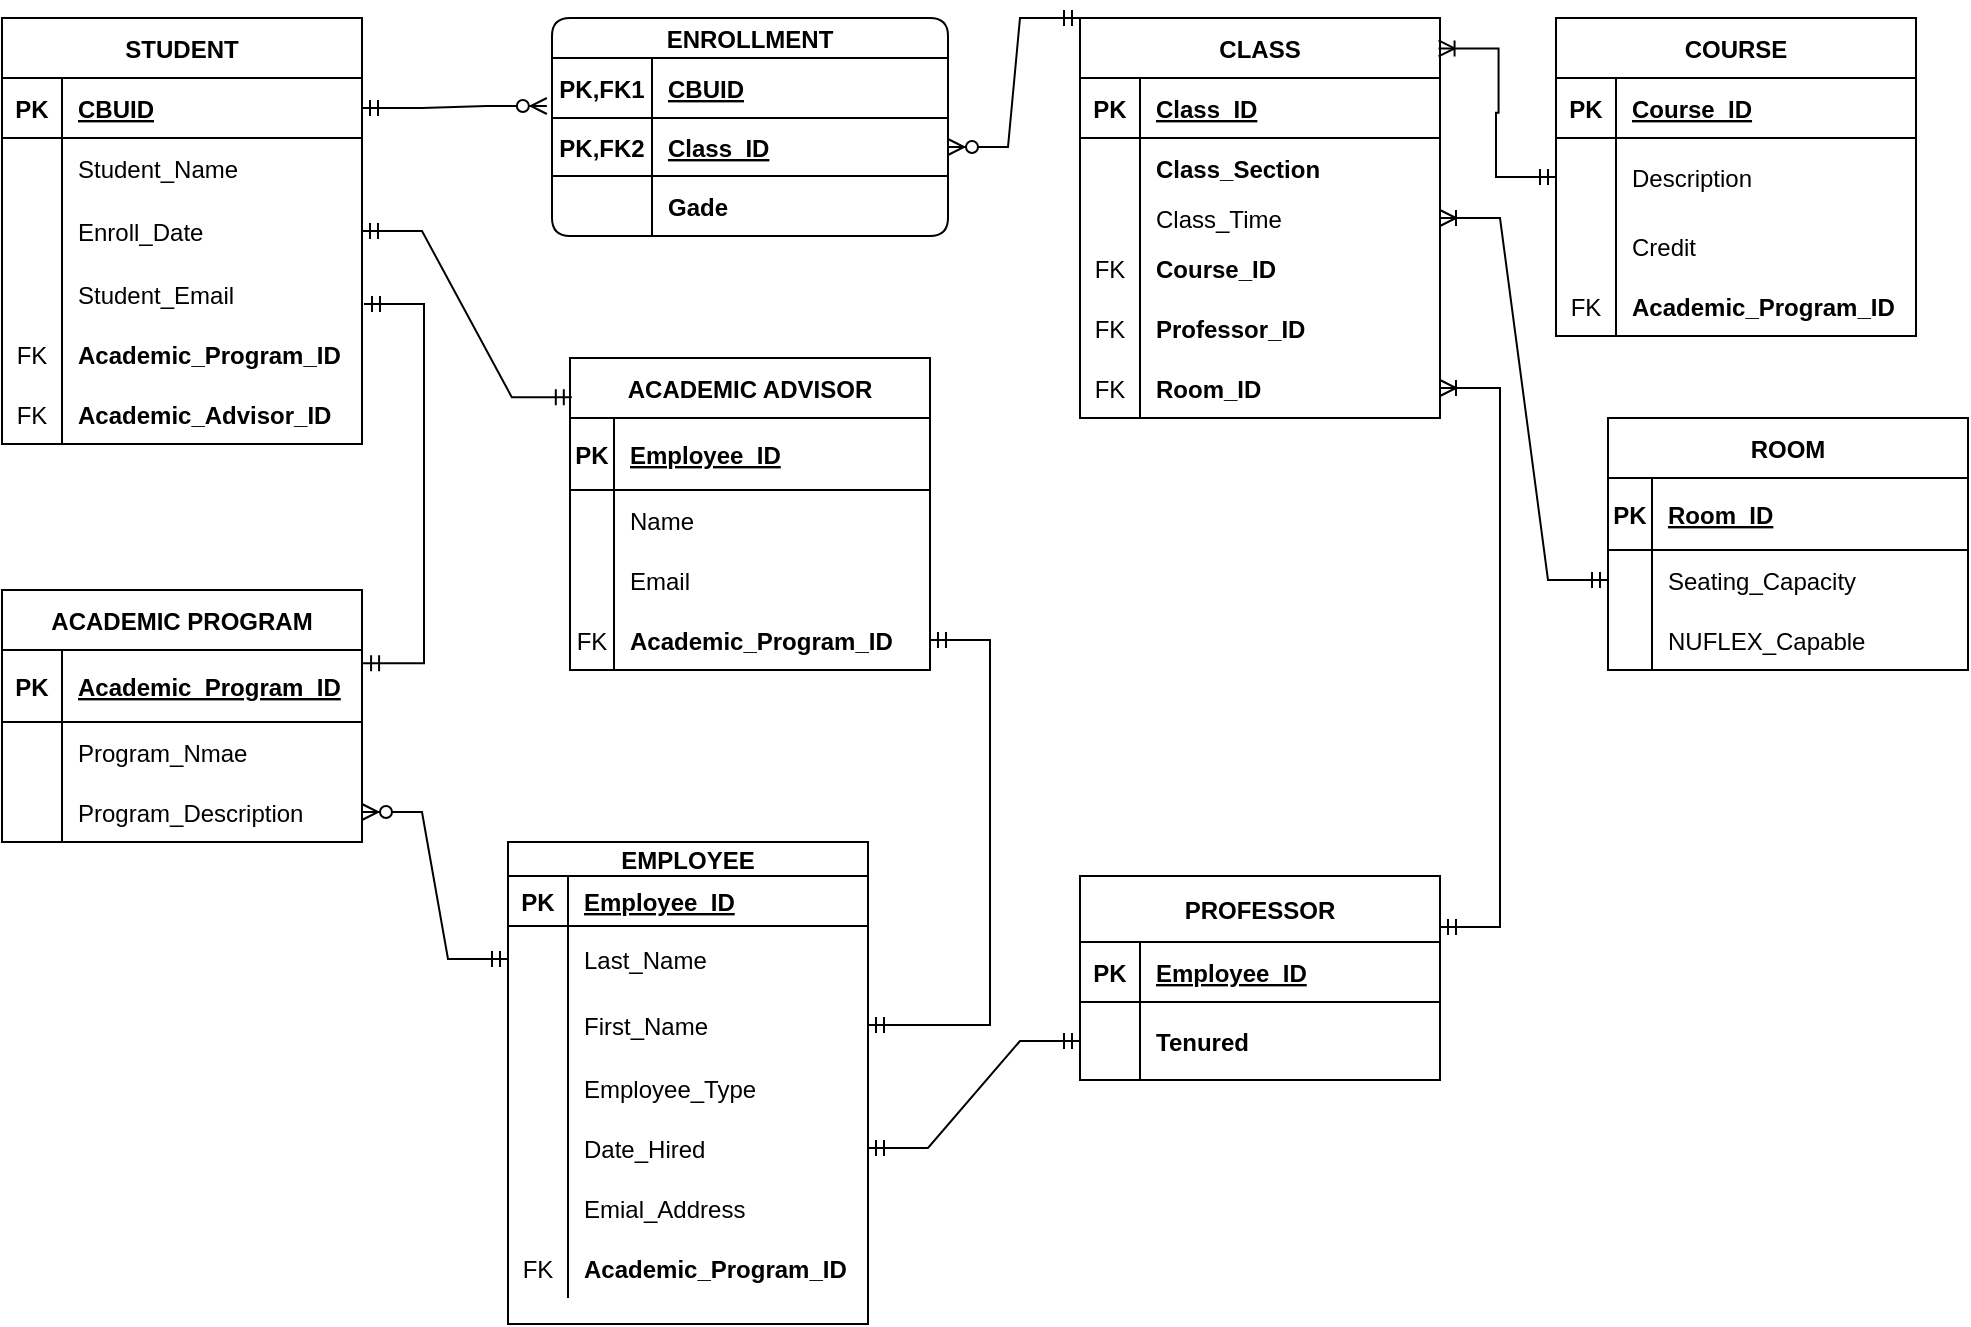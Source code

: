 <mxfile version="20.8.4" type="device"><diagram id="R2lEEEUBdFMjLlhIrx00" name="Page-1"><mxGraphModel dx="948" dy="1126" grid="1" gridSize="11" guides="1" tooltips="1" connect="1" arrows="1" fold="1" page="1" pageScale="1" pageWidth="850" pageHeight="1100" math="0" shadow="0" extFonts="Permanent Marker^https://fonts.googleapis.com/css?family=Permanent+Marker"><root><mxCell id="0"/><mxCell id="1" parent="0"/><mxCell id="m12Zx4mQv6OsLr0x0BCc-1" value="STUDENT" style="shape=table;startSize=30;container=1;collapsible=1;childLayout=tableLayout;fixedRows=1;rowLines=0;fontStyle=1;align=center;resizeLast=1;" parent="1" vertex="1"><mxGeometry x="11" y="44" width="180" height="213.0" as="geometry"/></mxCell><mxCell id="m12Zx4mQv6OsLr0x0BCc-2" value="" style="shape=tableRow;horizontal=0;startSize=0;swimlaneHead=0;swimlaneBody=0;fillColor=none;collapsible=0;dropTarget=0;points=[[0,0.5],[1,0.5]];portConstraint=eastwest;top=0;left=0;right=0;bottom=1;" parent="m12Zx4mQv6OsLr0x0BCc-1" vertex="1"><mxGeometry y="30" width="180" height="30" as="geometry"/></mxCell><mxCell id="m12Zx4mQv6OsLr0x0BCc-3" value="PK" style="shape=partialRectangle;connectable=0;fillColor=none;top=0;left=0;bottom=0;right=0;fontStyle=1;overflow=hidden;" parent="m12Zx4mQv6OsLr0x0BCc-2" vertex="1"><mxGeometry width="30" height="30" as="geometry"><mxRectangle width="30" height="30" as="alternateBounds"/></mxGeometry></mxCell><mxCell id="m12Zx4mQv6OsLr0x0BCc-4" value="CBUID" style="shape=partialRectangle;connectable=0;fillColor=none;top=0;left=0;bottom=0;right=0;align=left;spacingLeft=6;fontStyle=5;overflow=hidden;" parent="m12Zx4mQv6OsLr0x0BCc-2" vertex="1"><mxGeometry x="30" width="150" height="30" as="geometry"><mxRectangle width="150" height="30" as="alternateBounds"/></mxGeometry></mxCell><mxCell id="m12Zx4mQv6OsLr0x0BCc-5" value="" style="shape=tableRow;horizontal=0;startSize=0;swimlaneHead=0;swimlaneBody=0;fillColor=none;collapsible=0;dropTarget=0;points=[[0,0.5],[1,0.5]];portConstraint=eastwest;top=0;left=0;right=0;bottom=0;" parent="m12Zx4mQv6OsLr0x0BCc-1" vertex="1"><mxGeometry y="60" width="180" height="30" as="geometry"/></mxCell><mxCell id="m12Zx4mQv6OsLr0x0BCc-6" value="" style="shape=partialRectangle;connectable=0;fillColor=none;top=0;left=0;bottom=0;right=0;editable=1;overflow=hidden;" parent="m12Zx4mQv6OsLr0x0BCc-5" vertex="1"><mxGeometry width="30" height="30" as="geometry"><mxRectangle width="30" height="30" as="alternateBounds"/></mxGeometry></mxCell><mxCell id="m12Zx4mQv6OsLr0x0BCc-7" value="Student_Name" style="shape=partialRectangle;connectable=0;fillColor=none;top=0;left=0;bottom=0;right=0;align=left;spacingLeft=6;overflow=hidden;fontStyle=0" parent="m12Zx4mQv6OsLr0x0BCc-5" vertex="1"><mxGeometry x="30" width="150" height="30" as="geometry"><mxRectangle width="150" height="30" as="alternateBounds"/></mxGeometry></mxCell><mxCell id="m12Zx4mQv6OsLr0x0BCc-8" value="" style="shape=tableRow;horizontal=0;startSize=0;swimlaneHead=0;swimlaneBody=0;fillColor=none;collapsible=0;dropTarget=0;points=[[0,0.5],[1,0.5]];portConstraint=eastwest;top=0;left=0;right=0;bottom=0;" parent="m12Zx4mQv6OsLr0x0BCc-1" vertex="1"><mxGeometry y="90" width="180" height="33" as="geometry"/></mxCell><mxCell id="m12Zx4mQv6OsLr0x0BCc-9" value="" style="shape=partialRectangle;connectable=0;fillColor=none;top=0;left=0;bottom=0;right=0;editable=1;overflow=hidden;" parent="m12Zx4mQv6OsLr0x0BCc-8" vertex="1"><mxGeometry width="30" height="33" as="geometry"><mxRectangle width="30" height="33" as="alternateBounds"/></mxGeometry></mxCell><mxCell id="m12Zx4mQv6OsLr0x0BCc-10" value="Enroll_Date" style="shape=partialRectangle;connectable=0;fillColor=none;top=0;left=0;bottom=0;right=0;align=left;spacingLeft=6;overflow=hidden;fontStyle=0" parent="m12Zx4mQv6OsLr0x0BCc-8" vertex="1"><mxGeometry x="30" width="150" height="33" as="geometry"><mxRectangle width="150" height="33" as="alternateBounds"/></mxGeometry></mxCell><mxCell id="m12Zx4mQv6OsLr0x0BCc-11" value="" style="shape=tableRow;horizontal=0;startSize=0;swimlaneHead=0;swimlaneBody=0;fillColor=none;collapsible=0;dropTarget=0;points=[[0,0.5],[1,0.5]];portConstraint=eastwest;top=0;left=0;right=0;bottom=0;" parent="m12Zx4mQv6OsLr0x0BCc-1" vertex="1"><mxGeometry y="123" width="180" height="30" as="geometry"/></mxCell><mxCell id="m12Zx4mQv6OsLr0x0BCc-12" value="" style="shape=partialRectangle;connectable=0;fillColor=none;top=0;left=0;bottom=0;right=0;editable=1;overflow=hidden;" parent="m12Zx4mQv6OsLr0x0BCc-11" vertex="1"><mxGeometry width="30" height="30" as="geometry"><mxRectangle width="30" height="30" as="alternateBounds"/></mxGeometry></mxCell><mxCell id="m12Zx4mQv6OsLr0x0BCc-13" value="Student_Email" style="shape=partialRectangle;connectable=0;fillColor=none;top=0;left=0;bottom=0;right=0;align=left;spacingLeft=6;overflow=hidden;fontStyle=0" parent="m12Zx4mQv6OsLr0x0BCc-11" vertex="1"><mxGeometry x="30" width="150" height="30" as="geometry"><mxRectangle width="150" height="30" as="alternateBounds"/></mxGeometry></mxCell><mxCell id="m12Zx4mQv6OsLr0x0BCc-31" style="shape=tableRow;horizontal=0;startSize=0;swimlaneHead=0;swimlaneBody=0;fillColor=none;collapsible=0;dropTarget=0;points=[[0,0.5],[1,0.5]];portConstraint=eastwest;top=0;left=0;right=0;bottom=0;" parent="m12Zx4mQv6OsLr0x0BCc-1" vertex="1"><mxGeometry y="153" width="180" height="30" as="geometry"/></mxCell><mxCell id="m12Zx4mQv6OsLr0x0BCc-32" value="FK" style="shape=partialRectangle;connectable=0;fillColor=none;top=0;left=0;bottom=0;right=0;editable=1;overflow=hidden;" parent="m12Zx4mQv6OsLr0x0BCc-31" vertex="1"><mxGeometry width="30" height="30" as="geometry"><mxRectangle width="30" height="30" as="alternateBounds"/></mxGeometry></mxCell><mxCell id="m12Zx4mQv6OsLr0x0BCc-33" value="Academic_Program_ID" style="shape=partialRectangle;connectable=0;fillColor=none;top=0;left=0;bottom=0;right=0;align=left;spacingLeft=6;overflow=hidden;fontStyle=1" parent="m12Zx4mQv6OsLr0x0BCc-31" vertex="1"><mxGeometry x="30" width="150" height="30" as="geometry"><mxRectangle width="150" height="30" as="alternateBounds"/></mxGeometry></mxCell><mxCell id="m12Zx4mQv6OsLr0x0BCc-34" style="shape=tableRow;horizontal=0;startSize=0;swimlaneHead=0;swimlaneBody=0;fillColor=none;collapsible=0;dropTarget=0;points=[[0,0.5],[1,0.5]];portConstraint=eastwest;top=0;left=0;right=0;bottom=0;" parent="m12Zx4mQv6OsLr0x0BCc-1" vertex="1"><mxGeometry y="183" width="180" height="30" as="geometry"/></mxCell><mxCell id="m12Zx4mQv6OsLr0x0BCc-35" value="FK" style="shape=partialRectangle;connectable=0;fillColor=none;top=0;left=0;bottom=0;right=0;editable=1;overflow=hidden;" parent="m12Zx4mQv6OsLr0x0BCc-34" vertex="1"><mxGeometry width="30" height="30" as="geometry"><mxRectangle width="30" height="30" as="alternateBounds"/></mxGeometry></mxCell><mxCell id="m12Zx4mQv6OsLr0x0BCc-36" value="Academic_Advisor_ID" style="shape=partialRectangle;connectable=0;fillColor=none;top=0;left=0;bottom=0;right=0;align=left;spacingLeft=6;overflow=hidden;fontStyle=1" parent="m12Zx4mQv6OsLr0x0BCc-34" vertex="1"><mxGeometry x="30" width="150" height="30" as="geometry"><mxRectangle width="150" height="30" as="alternateBounds"/></mxGeometry></mxCell><mxCell id="m12Zx4mQv6OsLr0x0BCc-14" value="ENROLLMENT" style="shape=table;startSize=20;container=1;collapsible=1;childLayout=tableLayout;fixedRows=1;rowLines=0;fontStyle=1;align=center;resizeLast=1;shadow=0;rounded=1;" parent="1" vertex="1"><mxGeometry x="286" y="44" width="198" height="109" as="geometry"/></mxCell><mxCell id="m12Zx4mQv6OsLr0x0BCc-15" value="" style="shape=tableRow;horizontal=0;startSize=0;swimlaneHead=0;swimlaneBody=0;fillColor=none;collapsible=0;dropTarget=0;points=[[0,0.5],[1,0.5]];portConstraint=eastwest;top=0;left=0;right=0;bottom=1;" parent="m12Zx4mQv6OsLr0x0BCc-14" vertex="1"><mxGeometry y="20" width="198" height="30" as="geometry"/></mxCell><mxCell id="m12Zx4mQv6OsLr0x0BCc-16" value="PK,FK1" style="shape=partialRectangle;connectable=0;fillColor=none;top=0;left=0;bottom=0;right=0;fontStyle=1;overflow=hidden;" parent="m12Zx4mQv6OsLr0x0BCc-15" vertex="1"><mxGeometry width="50" height="30" as="geometry"><mxRectangle width="50" height="30" as="alternateBounds"/></mxGeometry></mxCell><mxCell id="m12Zx4mQv6OsLr0x0BCc-17" value="CBUID" style="shape=partialRectangle;connectable=0;fillColor=none;top=0;left=0;bottom=0;right=0;align=left;spacingLeft=6;fontStyle=5;overflow=hidden;" parent="m12Zx4mQv6OsLr0x0BCc-15" vertex="1"><mxGeometry x="50" width="148" height="30" as="geometry"><mxRectangle width="148" height="30" as="alternateBounds"/></mxGeometry></mxCell><mxCell id="m12Zx4mQv6OsLr0x0BCc-44" style="shape=tableRow;horizontal=0;startSize=0;swimlaneHead=0;swimlaneBody=0;fillColor=none;collapsible=0;dropTarget=0;points=[[0,0.5],[1,0.5]];portConstraint=eastwest;top=0;left=0;right=0;bottom=1;rounded=0;" parent="m12Zx4mQv6OsLr0x0BCc-14" vertex="1"><mxGeometry y="50" width="198" height="29" as="geometry"/></mxCell><mxCell id="m12Zx4mQv6OsLr0x0BCc-45" value="PK,FK2" style="shape=partialRectangle;connectable=0;fillColor=none;top=0;left=0;bottom=0;right=0;fontStyle=1;overflow=hidden;" parent="m12Zx4mQv6OsLr0x0BCc-44" vertex="1"><mxGeometry width="50" height="29" as="geometry"><mxRectangle width="50" height="29" as="alternateBounds"/></mxGeometry></mxCell><mxCell id="m12Zx4mQv6OsLr0x0BCc-46" value="Class_ID" style="shape=partialRectangle;connectable=0;fillColor=none;top=0;left=0;bottom=0;right=0;align=left;spacingLeft=6;fontStyle=5;overflow=hidden;" parent="m12Zx4mQv6OsLr0x0BCc-44" vertex="1"><mxGeometry x="50" width="148" height="29" as="geometry"><mxRectangle width="148" height="29" as="alternateBounds"/></mxGeometry></mxCell><mxCell id="m12Zx4mQv6OsLr0x0BCc-18" value="" style="shape=tableRow;horizontal=0;startSize=0;swimlaneHead=0;swimlaneBody=0;fillColor=none;collapsible=0;dropTarget=0;points=[[0,0.5],[1,0.5]];portConstraint=eastwest;top=0;left=0;right=0;bottom=0;" parent="m12Zx4mQv6OsLr0x0BCc-14" vertex="1"><mxGeometry y="79" width="198" height="30" as="geometry"/></mxCell><mxCell id="m12Zx4mQv6OsLr0x0BCc-19" value="" style="shape=partialRectangle;connectable=0;fillColor=none;top=0;left=0;bottom=0;right=0;editable=1;overflow=hidden;" parent="m12Zx4mQv6OsLr0x0BCc-18" vertex="1"><mxGeometry width="50" height="30" as="geometry"><mxRectangle width="50" height="30" as="alternateBounds"/></mxGeometry></mxCell><mxCell id="m12Zx4mQv6OsLr0x0BCc-20" value="Gade" style="shape=partialRectangle;connectable=0;fillColor=none;top=0;left=0;bottom=0;right=0;align=left;spacingLeft=6;overflow=hidden;fontStyle=1" parent="m12Zx4mQv6OsLr0x0BCc-18" vertex="1"><mxGeometry x="50" width="148" height="30" as="geometry"><mxRectangle width="148" height="30" as="alternateBounds"/></mxGeometry></mxCell><mxCell id="m12Zx4mQv6OsLr0x0BCc-61" value="CLASS" style="shape=table;startSize=30;container=1;collapsible=1;childLayout=tableLayout;fixedRows=1;rowLines=0;fontStyle=1;align=center;resizeLast=1;" parent="1" vertex="1"><mxGeometry x="550" y="44" width="180" height="200" as="geometry"/></mxCell><mxCell id="m12Zx4mQv6OsLr0x0BCc-62" value="" style="shape=tableRow;horizontal=0;startSize=0;swimlaneHead=0;swimlaneBody=0;fillColor=none;collapsible=0;dropTarget=0;points=[[0,0.5],[1,0.5]];portConstraint=eastwest;top=0;left=0;right=0;bottom=1;" parent="m12Zx4mQv6OsLr0x0BCc-61" vertex="1"><mxGeometry y="30" width="180" height="30" as="geometry"/></mxCell><mxCell id="m12Zx4mQv6OsLr0x0BCc-63" value="PK" style="shape=partialRectangle;connectable=0;fillColor=none;top=0;left=0;bottom=0;right=0;fontStyle=1;overflow=hidden;" parent="m12Zx4mQv6OsLr0x0BCc-62" vertex="1"><mxGeometry width="30" height="30" as="geometry"><mxRectangle width="30" height="30" as="alternateBounds"/></mxGeometry></mxCell><mxCell id="m12Zx4mQv6OsLr0x0BCc-64" value="Class_ID" style="shape=partialRectangle;connectable=0;fillColor=none;top=0;left=0;bottom=0;right=0;align=left;spacingLeft=6;fontStyle=5;overflow=hidden;" parent="m12Zx4mQv6OsLr0x0BCc-62" vertex="1"><mxGeometry x="30" width="150" height="30" as="geometry"><mxRectangle width="150" height="30" as="alternateBounds"/></mxGeometry></mxCell><mxCell id="m12Zx4mQv6OsLr0x0BCc-68" value="" style="shape=tableRow;horizontal=0;startSize=0;swimlaneHead=0;swimlaneBody=0;fillColor=none;collapsible=0;dropTarget=0;points=[[0,0.5],[1,0.5]];portConstraint=eastwest;top=0;left=0;right=0;bottom=0;" parent="m12Zx4mQv6OsLr0x0BCc-61" vertex="1"><mxGeometry y="60" width="180" height="30" as="geometry"/></mxCell><mxCell id="m12Zx4mQv6OsLr0x0BCc-69" value="" style="shape=partialRectangle;connectable=0;fillColor=none;top=0;left=0;bottom=0;right=0;editable=1;overflow=hidden;" parent="m12Zx4mQv6OsLr0x0BCc-68" vertex="1"><mxGeometry width="30" height="30" as="geometry"><mxRectangle width="30" height="30" as="alternateBounds"/></mxGeometry></mxCell><mxCell id="m12Zx4mQv6OsLr0x0BCc-70" value="Class_Section" style="shape=partialRectangle;connectable=0;fillColor=none;top=0;left=0;bottom=0;right=0;align=left;spacingLeft=6;overflow=hidden;fontStyle=1" parent="m12Zx4mQv6OsLr0x0BCc-68" vertex="1"><mxGeometry x="30" width="150" height="30" as="geometry"><mxRectangle width="150" height="30" as="alternateBounds"/></mxGeometry></mxCell><mxCell id="m12Zx4mQv6OsLr0x0BCc-71" value="" style="shape=tableRow;horizontal=0;startSize=0;swimlaneHead=0;swimlaneBody=0;fillColor=none;collapsible=0;dropTarget=0;points=[[0,0.5],[1,0.5]];portConstraint=eastwest;top=0;left=0;right=0;bottom=0;" parent="m12Zx4mQv6OsLr0x0BCc-61" vertex="1"><mxGeometry y="90" width="180" height="20" as="geometry"/></mxCell><mxCell id="m12Zx4mQv6OsLr0x0BCc-72" value="" style="shape=partialRectangle;connectable=0;fillColor=none;top=0;left=0;bottom=0;right=0;editable=1;overflow=hidden;" parent="m12Zx4mQv6OsLr0x0BCc-71" vertex="1"><mxGeometry width="30" height="20" as="geometry"><mxRectangle width="30" height="20" as="alternateBounds"/></mxGeometry></mxCell><mxCell id="m12Zx4mQv6OsLr0x0BCc-73" value="Class_Time" style="shape=partialRectangle;connectable=0;fillColor=none;top=0;left=0;bottom=0;right=0;align=left;spacingLeft=6;overflow=hidden;" parent="m12Zx4mQv6OsLr0x0BCc-71" vertex="1"><mxGeometry x="30" width="150" height="20" as="geometry"><mxRectangle width="150" height="20" as="alternateBounds"/></mxGeometry></mxCell><mxCell id="m12Zx4mQv6OsLr0x0BCc-65" value="" style="shape=tableRow;horizontal=0;startSize=0;swimlaneHead=0;swimlaneBody=0;fillColor=none;collapsible=0;dropTarget=0;points=[[0,0.5],[1,0.5]];portConstraint=eastwest;top=0;left=0;right=0;bottom=0;" parent="m12Zx4mQv6OsLr0x0BCc-61" vertex="1"><mxGeometry y="110" width="180" height="30" as="geometry"/></mxCell><mxCell id="m12Zx4mQv6OsLr0x0BCc-66" value="FK" style="shape=partialRectangle;connectable=0;fillColor=none;top=0;left=0;bottom=0;right=0;editable=1;overflow=hidden;" parent="m12Zx4mQv6OsLr0x0BCc-65" vertex="1"><mxGeometry width="30" height="30" as="geometry"><mxRectangle width="30" height="30" as="alternateBounds"/></mxGeometry></mxCell><mxCell id="m12Zx4mQv6OsLr0x0BCc-67" value="Course_ID" style="shape=partialRectangle;connectable=0;fillColor=none;top=0;left=0;bottom=0;right=0;align=left;spacingLeft=6;overflow=hidden;fontStyle=1" parent="m12Zx4mQv6OsLr0x0BCc-65" vertex="1"><mxGeometry x="30" width="150" height="30" as="geometry"><mxRectangle width="150" height="30" as="alternateBounds"/></mxGeometry></mxCell><mxCell id="m12Zx4mQv6OsLr0x0BCc-74" style="shape=tableRow;horizontal=0;startSize=0;swimlaneHead=0;swimlaneBody=0;fillColor=none;collapsible=0;dropTarget=0;points=[[0,0.5],[1,0.5]];portConstraint=eastwest;top=0;left=0;right=0;bottom=0;" parent="m12Zx4mQv6OsLr0x0BCc-61" vertex="1"><mxGeometry y="140" width="180" height="30" as="geometry"/></mxCell><mxCell id="m12Zx4mQv6OsLr0x0BCc-75" value="FK" style="shape=partialRectangle;connectable=0;fillColor=none;top=0;left=0;bottom=0;right=0;editable=1;overflow=hidden;" parent="m12Zx4mQv6OsLr0x0BCc-74" vertex="1"><mxGeometry width="30" height="30" as="geometry"><mxRectangle width="30" height="30" as="alternateBounds"/></mxGeometry></mxCell><mxCell id="m12Zx4mQv6OsLr0x0BCc-76" value="Professor_ID" style="shape=partialRectangle;connectable=0;fillColor=none;top=0;left=0;bottom=0;right=0;align=left;spacingLeft=6;overflow=hidden;fontStyle=1" parent="m12Zx4mQv6OsLr0x0BCc-74" vertex="1"><mxGeometry x="30" width="150" height="30" as="geometry"><mxRectangle width="150" height="30" as="alternateBounds"/></mxGeometry></mxCell><mxCell id="m12Zx4mQv6OsLr0x0BCc-77" style="shape=tableRow;horizontal=0;startSize=0;swimlaneHead=0;swimlaneBody=0;fillColor=none;collapsible=0;dropTarget=0;points=[[0,0.5],[1,0.5]];portConstraint=eastwest;top=0;left=0;right=0;bottom=0;" parent="m12Zx4mQv6OsLr0x0BCc-61" vertex="1"><mxGeometry y="170" width="180" height="30" as="geometry"/></mxCell><mxCell id="m12Zx4mQv6OsLr0x0BCc-78" value="FK" style="shape=partialRectangle;connectable=0;fillColor=none;top=0;left=0;bottom=0;right=0;editable=1;overflow=hidden;" parent="m12Zx4mQv6OsLr0x0BCc-77" vertex="1"><mxGeometry width="30" height="30" as="geometry"><mxRectangle width="30" height="30" as="alternateBounds"/></mxGeometry></mxCell><mxCell id="m12Zx4mQv6OsLr0x0BCc-79" value="Room_ID" style="shape=partialRectangle;connectable=0;fillColor=none;top=0;left=0;bottom=0;right=0;align=left;spacingLeft=6;overflow=hidden;fontStyle=1" parent="m12Zx4mQv6OsLr0x0BCc-77" vertex="1"><mxGeometry x="30" width="150" height="30" as="geometry"><mxRectangle width="150" height="30" as="alternateBounds"/></mxGeometry></mxCell><mxCell id="m12Zx4mQv6OsLr0x0BCc-97" value="ACADEMIC PROGRAM" style="shape=table;startSize=30;container=1;collapsible=1;childLayout=tableLayout;fixedRows=1;rowLines=0;fontStyle=1;align=center;resizeLast=1;shadow=0;strokeColor=default;fontFamily=Helvetica;fontSize=12;fontColor=default;fillColor=default;" parent="1" vertex="1"><mxGeometry x="11" y="330" width="180" height="126" as="geometry"/></mxCell><mxCell id="m12Zx4mQv6OsLr0x0BCc-98" value="" style="shape=tableRow;horizontal=0;startSize=0;swimlaneHead=0;swimlaneBody=0;fillColor=none;collapsible=0;dropTarget=0;points=[[0,0.5],[1,0.5]];portConstraint=eastwest;top=0;left=0;right=0;bottom=1;shadow=0;strokeColor=default;fontFamily=Helvetica;fontSize=12;fontColor=default;" parent="m12Zx4mQv6OsLr0x0BCc-97" vertex="1"><mxGeometry y="30" width="180" height="36" as="geometry"/></mxCell><mxCell id="m12Zx4mQv6OsLr0x0BCc-99" value="PK" style="shape=partialRectangle;connectable=0;fillColor=none;top=0;left=0;bottom=0;right=0;fontStyle=1;overflow=hidden;shadow=0;strokeColor=default;fontFamily=Helvetica;fontSize=12;fontColor=default;startSize=20;" parent="m12Zx4mQv6OsLr0x0BCc-98" vertex="1"><mxGeometry width="30" height="36" as="geometry"><mxRectangle width="30" height="36" as="alternateBounds"/></mxGeometry></mxCell><mxCell id="m12Zx4mQv6OsLr0x0BCc-100" value="Academic_Program_ID" style="shape=partialRectangle;connectable=0;fillColor=none;top=0;left=0;bottom=0;right=0;align=left;spacingLeft=6;fontStyle=5;overflow=hidden;shadow=0;strokeColor=default;fontFamily=Helvetica;fontSize=12;fontColor=default;startSize=20;" parent="m12Zx4mQv6OsLr0x0BCc-98" vertex="1"><mxGeometry x="30" width="150" height="36" as="geometry"><mxRectangle width="150" height="36" as="alternateBounds"/></mxGeometry></mxCell><mxCell id="m12Zx4mQv6OsLr0x0BCc-101" value="" style="shape=tableRow;horizontal=0;startSize=0;swimlaneHead=0;swimlaneBody=0;fillColor=none;collapsible=0;dropTarget=0;points=[[0,0.5],[1,0.5]];portConstraint=eastwest;top=0;left=0;right=0;bottom=0;shadow=0;strokeColor=default;fontFamily=Helvetica;fontSize=12;fontColor=default;" parent="m12Zx4mQv6OsLr0x0BCc-97" vertex="1"><mxGeometry y="66" width="180" height="30" as="geometry"/></mxCell><mxCell id="m12Zx4mQv6OsLr0x0BCc-102" value="" style="shape=partialRectangle;connectable=0;fillColor=none;top=0;left=0;bottom=0;right=0;editable=1;overflow=hidden;shadow=0;strokeColor=default;fontFamily=Helvetica;fontSize=12;fontColor=default;startSize=20;" parent="m12Zx4mQv6OsLr0x0BCc-101" vertex="1"><mxGeometry width="30" height="30" as="geometry"><mxRectangle width="30" height="30" as="alternateBounds"/></mxGeometry></mxCell><mxCell id="m12Zx4mQv6OsLr0x0BCc-103" value="Program_Nmae" style="shape=partialRectangle;connectable=0;fillColor=none;top=0;left=0;bottom=0;right=0;align=left;spacingLeft=6;overflow=hidden;shadow=0;strokeColor=default;fontFamily=Helvetica;fontSize=12;fontColor=default;startSize=20;" parent="m12Zx4mQv6OsLr0x0BCc-101" vertex="1"><mxGeometry x="30" width="150" height="30" as="geometry"><mxRectangle width="150" height="30" as="alternateBounds"/></mxGeometry></mxCell><mxCell id="m12Zx4mQv6OsLr0x0BCc-104" value="" style="shape=tableRow;horizontal=0;startSize=0;swimlaneHead=0;swimlaneBody=0;fillColor=none;collapsible=0;dropTarget=0;points=[[0,0.5],[1,0.5]];portConstraint=eastwest;top=0;left=0;right=0;bottom=0;shadow=0;strokeColor=default;fontFamily=Helvetica;fontSize=12;fontColor=default;" parent="m12Zx4mQv6OsLr0x0BCc-97" vertex="1"><mxGeometry y="96" width="180" height="30" as="geometry"/></mxCell><mxCell id="m12Zx4mQv6OsLr0x0BCc-105" value="" style="shape=partialRectangle;connectable=0;fillColor=none;top=0;left=0;bottom=0;right=0;editable=1;overflow=hidden;shadow=0;strokeColor=default;fontFamily=Helvetica;fontSize=12;fontColor=default;startSize=20;" parent="m12Zx4mQv6OsLr0x0BCc-104" vertex="1"><mxGeometry width="30" height="30" as="geometry"><mxRectangle width="30" height="30" as="alternateBounds"/></mxGeometry></mxCell><mxCell id="m12Zx4mQv6OsLr0x0BCc-106" value="Program_Description" style="shape=partialRectangle;connectable=0;fillColor=none;top=0;left=0;bottom=0;right=0;align=left;spacingLeft=6;overflow=hidden;shadow=0;strokeColor=default;fontFamily=Helvetica;fontSize=12;fontColor=default;startSize=20;" parent="m12Zx4mQv6OsLr0x0BCc-104" vertex="1"><mxGeometry x="30" width="150" height="30" as="geometry"><mxRectangle width="150" height="30" as="alternateBounds"/></mxGeometry></mxCell><mxCell id="MDOu-JGJw-YXMck8jgNc-1" value="ROOM" style="shape=table;startSize=30;container=1;collapsible=1;childLayout=tableLayout;fixedRows=1;rowLines=0;fontStyle=1;align=center;resizeLast=1;shadow=0;strokeColor=default;fontFamily=Helvetica;fontSize=12;fontColor=default;fillColor=default;" vertex="1" parent="1"><mxGeometry x="814" y="244" width="180" height="126" as="geometry"/></mxCell><mxCell id="MDOu-JGJw-YXMck8jgNc-2" value="" style="shape=tableRow;horizontal=0;startSize=0;swimlaneHead=0;swimlaneBody=0;fillColor=none;collapsible=0;dropTarget=0;points=[[0,0.5],[1,0.5]];portConstraint=eastwest;top=0;left=0;right=0;bottom=1;shadow=0;strokeColor=default;fontFamily=Helvetica;fontSize=12;fontColor=default;" vertex="1" parent="MDOu-JGJw-YXMck8jgNc-1"><mxGeometry y="30" width="180" height="36" as="geometry"/></mxCell><mxCell id="MDOu-JGJw-YXMck8jgNc-3" value="PK" style="shape=partialRectangle;connectable=0;fillColor=none;top=0;left=0;bottom=0;right=0;fontStyle=1;overflow=hidden;shadow=0;strokeColor=default;fontFamily=Helvetica;fontSize=12;fontColor=default;startSize=20;" vertex="1" parent="MDOu-JGJw-YXMck8jgNc-2"><mxGeometry width="22" height="36" as="geometry"><mxRectangle width="22" height="36" as="alternateBounds"/></mxGeometry></mxCell><mxCell id="MDOu-JGJw-YXMck8jgNc-4" value="Room_ID" style="shape=partialRectangle;connectable=0;fillColor=none;top=0;left=0;bottom=0;right=0;align=left;spacingLeft=6;fontStyle=5;overflow=hidden;shadow=0;strokeColor=default;fontFamily=Helvetica;fontSize=12;fontColor=default;startSize=20;" vertex="1" parent="MDOu-JGJw-YXMck8jgNc-2"><mxGeometry x="22" width="158" height="36" as="geometry"><mxRectangle width="158" height="36" as="alternateBounds"/></mxGeometry></mxCell><mxCell id="MDOu-JGJw-YXMck8jgNc-5" value="" style="shape=tableRow;horizontal=0;startSize=0;swimlaneHead=0;swimlaneBody=0;fillColor=none;collapsible=0;dropTarget=0;points=[[0,0.5],[1,0.5]];portConstraint=eastwest;top=0;left=0;right=0;bottom=0;shadow=0;strokeColor=default;fontFamily=Helvetica;fontSize=12;fontColor=default;" vertex="1" parent="MDOu-JGJw-YXMck8jgNc-1"><mxGeometry y="66" width="180" height="30" as="geometry"/></mxCell><mxCell id="MDOu-JGJw-YXMck8jgNc-6" value="" style="shape=partialRectangle;connectable=0;fillColor=none;top=0;left=0;bottom=0;right=0;editable=1;overflow=hidden;shadow=0;strokeColor=default;fontFamily=Helvetica;fontSize=12;fontColor=default;startSize=20;" vertex="1" parent="MDOu-JGJw-YXMck8jgNc-5"><mxGeometry width="22" height="30" as="geometry"><mxRectangle width="22" height="30" as="alternateBounds"/></mxGeometry></mxCell><mxCell id="MDOu-JGJw-YXMck8jgNc-7" value="Seating_Capacity" style="shape=partialRectangle;connectable=0;fillColor=none;top=0;left=0;bottom=0;right=0;align=left;spacingLeft=6;overflow=hidden;shadow=0;strokeColor=default;fontFamily=Helvetica;fontSize=12;fontColor=default;startSize=20;" vertex="1" parent="MDOu-JGJw-YXMck8jgNc-5"><mxGeometry x="22" width="158" height="30" as="geometry"><mxRectangle width="158" height="30" as="alternateBounds"/></mxGeometry></mxCell><mxCell id="MDOu-JGJw-YXMck8jgNc-8" value="" style="shape=tableRow;horizontal=0;startSize=0;swimlaneHead=0;swimlaneBody=0;fillColor=none;collapsible=0;dropTarget=0;points=[[0,0.5],[1,0.5]];portConstraint=eastwest;top=0;left=0;right=0;bottom=0;shadow=0;strokeColor=default;fontFamily=Helvetica;fontSize=12;fontColor=default;" vertex="1" parent="MDOu-JGJw-YXMck8jgNc-1"><mxGeometry y="96" width="180" height="30" as="geometry"/></mxCell><mxCell id="MDOu-JGJw-YXMck8jgNc-9" value="" style="shape=partialRectangle;connectable=0;fillColor=none;top=0;left=0;bottom=0;right=0;editable=1;overflow=hidden;shadow=0;strokeColor=default;fontFamily=Helvetica;fontSize=12;fontColor=default;startSize=20;" vertex="1" parent="MDOu-JGJw-YXMck8jgNc-8"><mxGeometry width="22" height="30" as="geometry"><mxRectangle width="22" height="30" as="alternateBounds"/></mxGeometry></mxCell><mxCell id="MDOu-JGJw-YXMck8jgNc-10" value="NUFLEX_Capable" style="shape=partialRectangle;connectable=0;fillColor=none;top=0;left=0;bottom=0;right=0;align=left;spacingLeft=6;overflow=hidden;shadow=0;strokeColor=default;fontFamily=Helvetica;fontSize=12;fontColor=default;startSize=20;" vertex="1" parent="MDOu-JGJw-YXMck8jgNc-8"><mxGeometry x="22" width="158" height="30" as="geometry"><mxRectangle width="158" height="30" as="alternateBounds"/></mxGeometry></mxCell><mxCell id="MDOu-JGJw-YXMck8jgNc-14" value="ACADEMIC ADVISOR" style="shape=table;startSize=30;container=1;collapsible=1;childLayout=tableLayout;fixedRows=1;rowLines=0;fontStyle=1;align=center;resizeLast=1;shadow=0;strokeColor=default;fontFamily=Helvetica;fontSize=12;fontColor=default;fillColor=default;" vertex="1" parent="1"><mxGeometry x="295" y="214" width="180" height="156" as="geometry"/></mxCell><mxCell id="MDOu-JGJw-YXMck8jgNc-15" value="" style="shape=tableRow;horizontal=0;startSize=0;swimlaneHead=0;swimlaneBody=0;fillColor=none;collapsible=0;dropTarget=0;points=[[0,0.5],[1,0.5]];portConstraint=eastwest;top=0;left=0;right=0;bottom=1;shadow=0;strokeColor=default;fontFamily=Helvetica;fontSize=12;fontColor=default;" vertex="1" parent="MDOu-JGJw-YXMck8jgNc-14"><mxGeometry y="30" width="180" height="36" as="geometry"/></mxCell><mxCell id="MDOu-JGJw-YXMck8jgNc-16" value="PK" style="shape=partialRectangle;connectable=0;fillColor=none;top=0;left=0;bottom=0;right=0;fontStyle=1;overflow=hidden;shadow=0;strokeColor=default;fontFamily=Helvetica;fontSize=12;fontColor=default;startSize=20;" vertex="1" parent="MDOu-JGJw-YXMck8jgNc-15"><mxGeometry width="22" height="36" as="geometry"><mxRectangle width="22" height="36" as="alternateBounds"/></mxGeometry></mxCell><mxCell id="MDOu-JGJw-YXMck8jgNc-17" value="Employee_ID" style="shape=partialRectangle;connectable=0;fillColor=none;top=0;left=0;bottom=0;right=0;align=left;spacingLeft=6;fontStyle=5;overflow=hidden;shadow=0;strokeColor=default;fontFamily=Helvetica;fontSize=12;fontColor=default;startSize=20;" vertex="1" parent="MDOu-JGJw-YXMck8jgNc-15"><mxGeometry x="22" width="158" height="36" as="geometry"><mxRectangle width="158" height="36" as="alternateBounds"/></mxGeometry></mxCell><mxCell id="MDOu-JGJw-YXMck8jgNc-18" value="" style="shape=tableRow;horizontal=0;startSize=0;swimlaneHead=0;swimlaneBody=0;fillColor=none;collapsible=0;dropTarget=0;points=[[0,0.5],[1,0.5]];portConstraint=eastwest;top=0;left=0;right=0;bottom=0;shadow=0;strokeColor=default;fontFamily=Helvetica;fontSize=12;fontColor=default;" vertex="1" parent="MDOu-JGJw-YXMck8jgNc-14"><mxGeometry y="66" width="180" height="30" as="geometry"/></mxCell><mxCell id="MDOu-JGJw-YXMck8jgNc-19" value="" style="shape=partialRectangle;connectable=0;fillColor=none;top=0;left=0;bottom=0;right=0;editable=1;overflow=hidden;shadow=0;strokeColor=default;fontFamily=Helvetica;fontSize=12;fontColor=default;startSize=20;" vertex="1" parent="MDOu-JGJw-YXMck8jgNc-18"><mxGeometry width="22" height="30" as="geometry"><mxRectangle width="22" height="30" as="alternateBounds"/></mxGeometry></mxCell><mxCell id="MDOu-JGJw-YXMck8jgNc-20" value="Name" style="shape=partialRectangle;connectable=0;fillColor=none;top=0;left=0;bottom=0;right=0;align=left;spacingLeft=6;overflow=hidden;shadow=0;strokeColor=default;fontFamily=Helvetica;fontSize=12;fontColor=default;startSize=20;" vertex="1" parent="MDOu-JGJw-YXMck8jgNc-18"><mxGeometry x="22" width="158" height="30" as="geometry"><mxRectangle width="158" height="30" as="alternateBounds"/></mxGeometry></mxCell><mxCell id="MDOu-JGJw-YXMck8jgNc-21" value="" style="shape=tableRow;horizontal=0;startSize=0;swimlaneHead=0;swimlaneBody=0;fillColor=none;collapsible=0;dropTarget=0;points=[[0,0.5],[1,0.5]];portConstraint=eastwest;top=0;left=0;right=0;bottom=0;shadow=0;strokeColor=default;fontFamily=Helvetica;fontSize=12;fontColor=default;" vertex="1" parent="MDOu-JGJw-YXMck8jgNc-14"><mxGeometry y="96" width="180" height="30" as="geometry"/></mxCell><mxCell id="MDOu-JGJw-YXMck8jgNc-22" value="" style="shape=partialRectangle;connectable=0;fillColor=none;top=0;left=0;bottom=0;right=0;editable=1;overflow=hidden;shadow=0;strokeColor=default;fontFamily=Helvetica;fontSize=12;fontColor=default;startSize=20;" vertex="1" parent="MDOu-JGJw-YXMck8jgNc-21"><mxGeometry width="22" height="30" as="geometry"><mxRectangle width="22" height="30" as="alternateBounds"/></mxGeometry></mxCell><mxCell id="MDOu-JGJw-YXMck8jgNc-23" value="Email" style="shape=partialRectangle;connectable=0;fillColor=none;top=0;left=0;bottom=0;right=0;align=left;spacingLeft=6;overflow=hidden;shadow=0;strokeColor=default;fontFamily=Helvetica;fontSize=12;fontColor=default;startSize=20;" vertex="1" parent="MDOu-JGJw-YXMck8jgNc-21"><mxGeometry x="22" width="158" height="30" as="geometry"><mxRectangle width="158" height="30" as="alternateBounds"/></mxGeometry></mxCell><mxCell id="MDOu-JGJw-YXMck8jgNc-24" style="shape=tableRow;horizontal=0;startSize=0;swimlaneHead=0;swimlaneBody=0;fillColor=none;collapsible=0;dropTarget=0;points=[[0,0.5],[1,0.5]];portConstraint=eastwest;top=0;left=0;right=0;bottom=0;shadow=0;strokeColor=default;fontFamily=Helvetica;fontSize=12;fontColor=default;" vertex="1" parent="MDOu-JGJw-YXMck8jgNc-14"><mxGeometry y="126" width="180" height="30" as="geometry"/></mxCell><mxCell id="MDOu-JGJw-YXMck8jgNc-25" value="FK" style="shape=partialRectangle;connectable=0;fillColor=none;top=0;left=0;bottom=0;right=0;editable=1;overflow=hidden;shadow=0;strokeColor=default;fontFamily=Helvetica;fontSize=12;fontColor=default;startSize=20;" vertex="1" parent="MDOu-JGJw-YXMck8jgNc-24"><mxGeometry width="22" height="30" as="geometry"><mxRectangle width="22" height="30" as="alternateBounds"/></mxGeometry></mxCell><mxCell id="MDOu-JGJw-YXMck8jgNc-26" value="Academic_Program_ID" style="shape=partialRectangle;connectable=0;fillColor=none;top=0;left=0;bottom=0;right=0;align=left;spacingLeft=6;overflow=hidden;shadow=0;strokeColor=default;fontFamily=Helvetica;fontSize=12;fontColor=default;startSize=20;fontStyle=1" vertex="1" parent="MDOu-JGJw-YXMck8jgNc-24"><mxGeometry x="22" width="158" height="30" as="geometry"><mxRectangle width="158" height="30" as="alternateBounds"/></mxGeometry></mxCell><mxCell id="MDOu-JGJw-YXMck8jgNc-28" value="COURSE" style="shape=table;startSize=30;container=1;collapsible=1;childLayout=tableLayout;fixedRows=1;rowLines=0;fontStyle=1;align=center;resizeLast=1;" vertex="1" parent="1"><mxGeometry x="788" y="44" width="180" height="159" as="geometry"/></mxCell><mxCell id="MDOu-JGJw-YXMck8jgNc-29" value="" style="shape=tableRow;horizontal=0;startSize=0;swimlaneHead=0;swimlaneBody=0;fillColor=none;collapsible=0;dropTarget=0;points=[[0,0.5],[1,0.5]];portConstraint=eastwest;top=0;left=0;right=0;bottom=1;" vertex="1" parent="MDOu-JGJw-YXMck8jgNc-28"><mxGeometry y="30" width="180" height="30" as="geometry"/></mxCell><mxCell id="MDOu-JGJw-YXMck8jgNc-30" value="PK" style="shape=partialRectangle;connectable=0;fillColor=none;top=0;left=0;bottom=0;right=0;fontStyle=1;overflow=hidden;" vertex="1" parent="MDOu-JGJw-YXMck8jgNc-29"><mxGeometry width="30" height="30" as="geometry"><mxRectangle width="30" height="30" as="alternateBounds"/></mxGeometry></mxCell><mxCell id="MDOu-JGJw-YXMck8jgNc-31" value="Course_ID" style="shape=partialRectangle;connectable=0;fillColor=none;top=0;left=0;bottom=0;right=0;align=left;spacingLeft=6;fontStyle=5;overflow=hidden;" vertex="1" parent="MDOu-JGJw-YXMck8jgNc-29"><mxGeometry x="30" width="150" height="30" as="geometry"><mxRectangle width="150" height="30" as="alternateBounds"/></mxGeometry></mxCell><mxCell id="MDOu-JGJw-YXMck8jgNc-35" value="" style="shape=tableRow;horizontal=0;startSize=0;swimlaneHead=0;swimlaneBody=0;fillColor=none;collapsible=0;dropTarget=0;points=[[0,0.5],[1,0.5]];portConstraint=eastwest;top=0;left=0;right=0;bottom=0;" vertex="1" parent="MDOu-JGJw-YXMck8jgNc-28"><mxGeometry y="60" width="180" height="39" as="geometry"/></mxCell><mxCell id="MDOu-JGJw-YXMck8jgNc-36" value="" style="shape=partialRectangle;connectable=0;fillColor=none;top=0;left=0;bottom=0;right=0;editable=1;overflow=hidden;" vertex="1" parent="MDOu-JGJw-YXMck8jgNc-35"><mxGeometry width="30" height="39" as="geometry"><mxRectangle width="30" height="39" as="alternateBounds"/></mxGeometry></mxCell><mxCell id="MDOu-JGJw-YXMck8jgNc-37" value="Description" style="shape=partialRectangle;connectable=0;fillColor=none;top=0;left=0;bottom=0;right=0;align=left;spacingLeft=6;overflow=hidden;" vertex="1" parent="MDOu-JGJw-YXMck8jgNc-35"><mxGeometry x="30" width="150" height="39" as="geometry"><mxRectangle width="150" height="39" as="alternateBounds"/></mxGeometry></mxCell><mxCell id="MDOu-JGJw-YXMck8jgNc-38" value="" style="shape=tableRow;horizontal=0;startSize=0;swimlaneHead=0;swimlaneBody=0;fillColor=none;collapsible=0;dropTarget=0;points=[[0,0.5],[1,0.5]];portConstraint=eastwest;top=0;left=0;right=0;bottom=0;" vertex="1" parent="MDOu-JGJw-YXMck8jgNc-28"><mxGeometry y="99" width="180" height="30" as="geometry"/></mxCell><mxCell id="MDOu-JGJw-YXMck8jgNc-39" value="" style="shape=partialRectangle;connectable=0;fillColor=none;top=0;left=0;bottom=0;right=0;editable=1;overflow=hidden;" vertex="1" parent="MDOu-JGJw-YXMck8jgNc-38"><mxGeometry width="30" height="30" as="geometry"><mxRectangle width="30" height="30" as="alternateBounds"/></mxGeometry></mxCell><mxCell id="MDOu-JGJw-YXMck8jgNc-40" value="Credit" style="shape=partialRectangle;connectable=0;fillColor=none;top=0;left=0;bottom=0;right=0;align=left;spacingLeft=6;overflow=hidden;" vertex="1" parent="MDOu-JGJw-YXMck8jgNc-38"><mxGeometry x="30" width="150" height="30" as="geometry"><mxRectangle width="150" height="30" as="alternateBounds"/></mxGeometry></mxCell><mxCell id="MDOu-JGJw-YXMck8jgNc-32" value="" style="shape=tableRow;horizontal=0;startSize=0;swimlaneHead=0;swimlaneBody=0;fillColor=none;collapsible=0;dropTarget=0;points=[[0,0.5],[1,0.5]];portConstraint=eastwest;top=0;left=0;right=0;bottom=0;" vertex="1" parent="MDOu-JGJw-YXMck8jgNc-28"><mxGeometry y="129" width="180" height="30" as="geometry"/></mxCell><mxCell id="MDOu-JGJw-YXMck8jgNc-33" value="FK" style="shape=partialRectangle;connectable=0;fillColor=none;top=0;left=0;bottom=0;right=0;editable=1;overflow=hidden;" vertex="1" parent="MDOu-JGJw-YXMck8jgNc-32"><mxGeometry width="30" height="30" as="geometry"><mxRectangle width="30" height="30" as="alternateBounds"/></mxGeometry></mxCell><mxCell id="MDOu-JGJw-YXMck8jgNc-34" value="Academic_Program_ID" style="shape=partialRectangle;connectable=0;fillColor=none;top=0;left=0;bottom=0;right=0;align=left;spacingLeft=6;overflow=hidden;fontStyle=1" vertex="1" parent="MDOu-JGJw-YXMck8jgNc-32"><mxGeometry x="30" width="150" height="30" as="geometry"><mxRectangle width="150" height="30" as="alternateBounds"/></mxGeometry></mxCell><mxCell id="MDOu-JGJw-YXMck8jgNc-47" value="PROFESSOR" style="shape=table;startSize=33;container=1;collapsible=1;childLayout=tableLayout;fixedRows=1;rowLines=0;fontStyle=1;align=center;resizeLast=1;" vertex="1" parent="1"><mxGeometry x="550" y="473" width="180" height="102" as="geometry"/></mxCell><mxCell id="MDOu-JGJw-YXMck8jgNc-48" value="" style="shape=tableRow;horizontal=0;startSize=0;swimlaneHead=0;swimlaneBody=0;fillColor=none;collapsible=0;dropTarget=0;points=[[0,0.5],[1,0.5]];portConstraint=eastwest;top=0;left=0;right=0;bottom=1;" vertex="1" parent="MDOu-JGJw-YXMck8jgNc-47"><mxGeometry y="33" width="180" height="30" as="geometry"/></mxCell><mxCell id="MDOu-JGJw-YXMck8jgNc-49" value="PK" style="shape=partialRectangle;connectable=0;fillColor=none;top=0;left=0;bottom=0;right=0;fontStyle=1;overflow=hidden;" vertex="1" parent="MDOu-JGJw-YXMck8jgNc-48"><mxGeometry width="30" height="30" as="geometry"><mxRectangle width="30" height="30" as="alternateBounds"/></mxGeometry></mxCell><mxCell id="MDOu-JGJw-YXMck8jgNc-50" value="Employee_ID" style="shape=partialRectangle;connectable=0;fillColor=none;top=0;left=0;bottom=0;right=0;align=left;spacingLeft=6;fontStyle=5;overflow=hidden;" vertex="1" parent="MDOu-JGJw-YXMck8jgNc-48"><mxGeometry x="30" width="150" height="30" as="geometry"><mxRectangle width="150" height="30" as="alternateBounds"/></mxGeometry></mxCell><mxCell id="MDOu-JGJw-YXMck8jgNc-51" value="" style="shape=tableRow;horizontal=0;startSize=0;swimlaneHead=0;swimlaneBody=0;fillColor=none;collapsible=0;dropTarget=0;points=[[0,0.5],[1,0.5]];portConstraint=eastwest;top=0;left=0;right=0;bottom=0;" vertex="1" parent="MDOu-JGJw-YXMck8jgNc-47"><mxGeometry y="63" width="180" height="39" as="geometry"/></mxCell><mxCell id="MDOu-JGJw-YXMck8jgNc-52" value="" style="shape=partialRectangle;connectable=0;fillColor=none;top=0;left=0;bottom=0;right=0;editable=1;overflow=hidden;" vertex="1" parent="MDOu-JGJw-YXMck8jgNc-51"><mxGeometry width="30" height="39" as="geometry"><mxRectangle width="30" height="39" as="alternateBounds"/></mxGeometry></mxCell><mxCell id="MDOu-JGJw-YXMck8jgNc-53" value="Tenured" style="shape=partialRectangle;connectable=0;fillColor=none;top=0;left=0;bottom=0;right=0;align=left;spacingLeft=6;overflow=hidden;fontStyle=1" vertex="1" parent="MDOu-JGJw-YXMck8jgNc-51"><mxGeometry x="30" width="150" height="39" as="geometry"><mxRectangle width="150" height="39" as="alternateBounds"/></mxGeometry></mxCell><mxCell id="MDOu-JGJw-YXMck8jgNc-61" value="EMPLOYEE" style="shape=table;startSize=17;container=1;collapsible=1;childLayout=tableLayout;fixedRows=1;rowLines=0;fontStyle=1;align=center;resizeLast=1;" vertex="1" parent="1"><mxGeometry x="264" y="456" width="180" height="241.0" as="geometry"/></mxCell><mxCell id="MDOu-JGJw-YXMck8jgNc-62" value="" style="shape=tableRow;horizontal=0;startSize=0;swimlaneHead=0;swimlaneBody=0;fillColor=none;collapsible=0;dropTarget=0;points=[[0,0.5],[1,0.5]];portConstraint=eastwest;top=0;left=0;right=0;bottom=1;" vertex="1" parent="MDOu-JGJw-YXMck8jgNc-61"><mxGeometry y="17" width="180" height="25" as="geometry"/></mxCell><mxCell id="MDOu-JGJw-YXMck8jgNc-63" value="PK" style="shape=partialRectangle;connectable=0;fillColor=none;top=0;left=0;bottom=0;right=0;fontStyle=1;overflow=hidden;" vertex="1" parent="MDOu-JGJw-YXMck8jgNc-62"><mxGeometry width="30" height="25" as="geometry"><mxRectangle width="30" height="25" as="alternateBounds"/></mxGeometry></mxCell><mxCell id="MDOu-JGJw-YXMck8jgNc-64" value="Employee_ID" style="shape=partialRectangle;connectable=0;fillColor=none;top=0;left=0;bottom=0;right=0;align=left;spacingLeft=6;fontStyle=5;overflow=hidden;" vertex="1" parent="MDOu-JGJw-YXMck8jgNc-62"><mxGeometry x="30" width="150" height="25" as="geometry"><mxRectangle width="150" height="25" as="alternateBounds"/></mxGeometry></mxCell><mxCell id="MDOu-JGJw-YXMck8jgNc-65" value="" style="shape=tableRow;horizontal=0;startSize=0;swimlaneHead=0;swimlaneBody=0;fillColor=none;collapsible=0;dropTarget=0;points=[[0,0.5],[1,0.5]];portConstraint=eastwest;top=0;left=0;right=0;bottom=0;" vertex="1" parent="MDOu-JGJw-YXMck8jgNc-61"><mxGeometry y="42" width="180" height="33" as="geometry"/></mxCell><mxCell id="MDOu-JGJw-YXMck8jgNc-66" value="" style="shape=partialRectangle;connectable=0;fillColor=none;top=0;left=0;bottom=0;right=0;editable=1;overflow=hidden;" vertex="1" parent="MDOu-JGJw-YXMck8jgNc-65"><mxGeometry width="30" height="33" as="geometry"><mxRectangle width="30" height="33" as="alternateBounds"/></mxGeometry></mxCell><mxCell id="MDOu-JGJw-YXMck8jgNc-67" value="Last_Name" style="shape=partialRectangle;connectable=0;fillColor=none;top=0;left=0;bottom=0;right=0;align=left;spacingLeft=6;overflow=hidden;fontStyle=0" vertex="1" parent="MDOu-JGJw-YXMck8jgNc-65"><mxGeometry x="30" width="150" height="33" as="geometry"><mxRectangle width="150" height="33" as="alternateBounds"/></mxGeometry></mxCell><mxCell id="MDOu-JGJw-YXMck8jgNc-68" value="" style="shape=tableRow;horizontal=0;startSize=0;swimlaneHead=0;swimlaneBody=0;fillColor=none;collapsible=0;dropTarget=0;points=[[0,0.5],[1,0.5]];portConstraint=eastwest;top=0;left=0;right=0;bottom=0;" vertex="1" parent="MDOu-JGJw-YXMck8jgNc-61"><mxGeometry y="75" width="180" height="33" as="geometry"/></mxCell><mxCell id="MDOu-JGJw-YXMck8jgNc-69" value="" style="shape=partialRectangle;connectable=0;fillColor=none;top=0;left=0;bottom=0;right=0;editable=1;overflow=hidden;" vertex="1" parent="MDOu-JGJw-YXMck8jgNc-68"><mxGeometry width="30" height="33" as="geometry"><mxRectangle width="30" height="33" as="alternateBounds"/></mxGeometry></mxCell><mxCell id="MDOu-JGJw-YXMck8jgNc-70" value="First_Name" style="shape=partialRectangle;connectable=0;fillColor=none;top=0;left=0;bottom=0;right=0;align=left;spacingLeft=6;overflow=hidden;fontStyle=0" vertex="1" parent="MDOu-JGJw-YXMck8jgNc-68"><mxGeometry x="30" width="150" height="33" as="geometry"><mxRectangle width="150" height="33" as="alternateBounds"/></mxGeometry></mxCell><mxCell id="MDOu-JGJw-YXMck8jgNc-71" value="" style="shape=tableRow;horizontal=0;startSize=0;swimlaneHead=0;swimlaneBody=0;fillColor=none;collapsible=0;dropTarget=0;points=[[0,0.5],[1,0.5]];portConstraint=eastwest;top=0;left=0;right=0;bottom=0;" vertex="1" parent="MDOu-JGJw-YXMck8jgNc-61"><mxGeometry y="108" width="180" height="30" as="geometry"/></mxCell><mxCell id="MDOu-JGJw-YXMck8jgNc-72" value="" style="shape=partialRectangle;connectable=0;fillColor=none;top=0;left=0;bottom=0;right=0;editable=1;overflow=hidden;" vertex="1" parent="MDOu-JGJw-YXMck8jgNc-71"><mxGeometry width="30" height="30" as="geometry"><mxRectangle width="30" height="30" as="alternateBounds"/></mxGeometry></mxCell><mxCell id="MDOu-JGJw-YXMck8jgNc-73" value="Employee_Type" style="shape=partialRectangle;connectable=0;fillColor=none;top=0;left=0;bottom=0;right=0;align=left;spacingLeft=6;overflow=hidden;fontStyle=0" vertex="1" parent="MDOu-JGJw-YXMck8jgNc-71"><mxGeometry x="30" width="150" height="30" as="geometry"><mxRectangle width="150" height="30" as="alternateBounds"/></mxGeometry></mxCell><mxCell id="MDOu-JGJw-YXMck8jgNc-77" style="shape=tableRow;horizontal=0;startSize=0;swimlaneHead=0;swimlaneBody=0;fillColor=none;collapsible=0;dropTarget=0;points=[[0,0.5],[1,0.5]];portConstraint=eastwest;top=0;left=0;right=0;bottom=0;" vertex="1" parent="MDOu-JGJw-YXMck8jgNc-61"><mxGeometry y="138" width="180" height="30" as="geometry"/></mxCell><mxCell id="MDOu-JGJw-YXMck8jgNc-78" value="" style="shape=partialRectangle;connectable=0;fillColor=none;top=0;left=0;bottom=0;right=0;editable=1;overflow=hidden;" vertex="1" parent="MDOu-JGJw-YXMck8jgNc-77"><mxGeometry width="30" height="30" as="geometry"><mxRectangle width="30" height="30" as="alternateBounds"/></mxGeometry></mxCell><mxCell id="MDOu-JGJw-YXMck8jgNc-79" value="Date_Hired" style="shape=partialRectangle;connectable=0;fillColor=none;top=0;left=0;bottom=0;right=0;align=left;spacingLeft=6;overflow=hidden;fontStyle=0" vertex="1" parent="MDOu-JGJw-YXMck8jgNc-77"><mxGeometry x="30" width="150" height="30" as="geometry"><mxRectangle width="150" height="30" as="alternateBounds"/></mxGeometry></mxCell><mxCell id="MDOu-JGJw-YXMck8jgNc-80" style="shape=tableRow;horizontal=0;startSize=0;swimlaneHead=0;swimlaneBody=0;fillColor=none;collapsible=0;dropTarget=0;points=[[0,0.5],[1,0.5]];portConstraint=eastwest;top=0;left=0;right=0;bottom=0;" vertex="1" parent="MDOu-JGJw-YXMck8jgNc-61"><mxGeometry y="168" width="180" height="30" as="geometry"/></mxCell><mxCell id="MDOu-JGJw-YXMck8jgNc-81" style="shape=partialRectangle;connectable=0;fillColor=none;top=0;left=0;bottom=0;right=0;editable=1;overflow=hidden;" vertex="1" parent="MDOu-JGJw-YXMck8jgNc-80"><mxGeometry width="30" height="30" as="geometry"><mxRectangle width="30" height="30" as="alternateBounds"/></mxGeometry></mxCell><mxCell id="MDOu-JGJw-YXMck8jgNc-82" value="Emial_Address" style="shape=partialRectangle;connectable=0;fillColor=none;top=0;left=0;bottom=0;right=0;align=left;spacingLeft=6;overflow=hidden;fontStyle=0" vertex="1" parent="MDOu-JGJw-YXMck8jgNc-80"><mxGeometry x="30" width="150" height="30" as="geometry"><mxRectangle width="150" height="30" as="alternateBounds"/></mxGeometry></mxCell><mxCell id="MDOu-JGJw-YXMck8jgNc-74" style="shape=tableRow;horizontal=0;startSize=0;swimlaneHead=0;swimlaneBody=0;fillColor=none;collapsible=0;dropTarget=0;points=[[0,0.5],[1,0.5]];portConstraint=eastwest;top=0;left=0;right=0;bottom=0;" vertex="1" parent="MDOu-JGJw-YXMck8jgNc-61"><mxGeometry y="198" width="180" height="30" as="geometry"/></mxCell><mxCell id="MDOu-JGJw-YXMck8jgNc-75" value="FK" style="shape=partialRectangle;connectable=0;fillColor=none;top=0;left=0;bottom=0;right=0;editable=1;overflow=hidden;" vertex="1" parent="MDOu-JGJw-YXMck8jgNc-74"><mxGeometry width="30" height="30" as="geometry"><mxRectangle width="30" height="30" as="alternateBounds"/></mxGeometry></mxCell><mxCell id="MDOu-JGJw-YXMck8jgNc-76" value="Academic_Program_ID" style="shape=partialRectangle;connectable=0;fillColor=none;top=0;left=0;bottom=0;right=0;align=left;spacingLeft=6;overflow=hidden;fontStyle=1" vertex="1" parent="MDOu-JGJw-YXMck8jgNc-74"><mxGeometry x="30" width="150" height="30" as="geometry"><mxRectangle width="150" height="30" as="alternateBounds"/></mxGeometry></mxCell><mxCell id="MDOu-JGJw-YXMck8jgNc-93" value="" style="edgeStyle=entityRelationEdgeStyle;fontSize=12;html=1;endArrow=ERzeroToMany;startArrow=ERmandOne;rounded=0;entryX=-0.013;entryY=0.8;entryDx=0;entryDy=0;entryPerimeter=0;exitX=1;exitY=0.5;exitDx=0;exitDy=0;" edge="1" parent="1" source="m12Zx4mQv6OsLr0x0BCc-2" target="m12Zx4mQv6OsLr0x0BCc-15"><mxGeometry width="100" height="100" relative="1" as="geometry"><mxPoint x="198" y="88" as="sourcePoint"/><mxPoint x="88" y="352" as="targetPoint"/></mxGeometry></mxCell><mxCell id="MDOu-JGJw-YXMck8jgNc-95" value="" style="edgeStyle=entityRelationEdgeStyle;fontSize=12;html=1;endArrow=ERzeroToMany;startArrow=ERmandOne;rounded=0;entryX=1;entryY=0.5;entryDx=0;entryDy=0;exitX=0;exitY=0;exitDx=0;exitDy=0;" edge="1" parent="1" source="m12Zx4mQv6OsLr0x0BCc-61" target="m12Zx4mQv6OsLr0x0BCc-44"><mxGeometry width="100" height="100" relative="1" as="geometry"><mxPoint x="484" y="90" as="sourcePoint"/><mxPoint x="587.426" y="88" as="targetPoint"/></mxGeometry></mxCell><mxCell id="MDOu-JGJw-YXMck8jgNc-96" value="" style="edgeStyle=entityRelationEdgeStyle;fontSize=12;html=1;endArrow=ERmandOne;startArrow=ERmandOne;rounded=0;entryX=1.003;entryY=0.185;entryDx=0;entryDy=0;entryPerimeter=0;" edge="1" parent="1" target="m12Zx4mQv6OsLr0x0BCc-98"><mxGeometry width="100" height="100" relative="1" as="geometry"><mxPoint x="192" y="187" as="sourcePoint"/><mxPoint x="331" y="297" as="targetPoint"/></mxGeometry></mxCell><mxCell id="MDOu-JGJw-YXMck8jgNc-97" value="" style="edgeStyle=entityRelationEdgeStyle;fontSize=12;html=1;endArrow=ERmandOne;startArrow=ERmandOne;rounded=0;exitX=1;exitY=0.5;exitDx=0;exitDy=0;entryX=0.005;entryY=0.126;entryDx=0;entryDy=0;entryPerimeter=0;" edge="1" parent="1" source="m12Zx4mQv6OsLr0x0BCc-8" target="MDOu-JGJw-YXMck8jgNc-14"><mxGeometry width="100" height="100" relative="1" as="geometry"><mxPoint x="203" y="198" as="sourcePoint"/><mxPoint x="297" y="264" as="targetPoint"/></mxGeometry></mxCell><mxCell id="MDOu-JGJw-YXMck8jgNc-99" value="" style="edgeStyle=entityRelationEdgeStyle;fontSize=12;html=1;endArrow=ERoneToMany;startArrow=ERmandOne;rounded=0;exitX=0;exitY=0.5;exitDx=0;exitDy=0;entryX=1;entryY=0.5;entryDx=0;entryDy=0;" edge="1" parent="1" source="MDOu-JGJw-YXMck8jgNc-5" target="m12Zx4mQv6OsLr0x0BCc-71"><mxGeometry width="100" height="100" relative="1" as="geometry"><mxPoint x="715" y="254" as="sourcePoint"/><mxPoint x="649" y="220" as="targetPoint"/></mxGeometry></mxCell><mxCell id="MDOu-JGJw-YXMck8jgNc-100" value="" style="edgeStyle=entityRelationEdgeStyle;fontSize=12;html=1;endArrow=ERoneToMany;startArrow=ERmandOne;rounded=0;exitX=0;exitY=0.5;exitDx=0;exitDy=0;entryX=0.996;entryY=0.076;entryDx=0;entryDy=0;entryPerimeter=0;" edge="1" parent="1" source="MDOu-JGJw-YXMck8jgNc-35" target="m12Zx4mQv6OsLr0x0BCc-61"><mxGeometry width="100" height="100" relative="1" as="geometry"><mxPoint x="836" y="309" as="sourcePoint"/><mxPoint x="936" y="209" as="targetPoint"/></mxGeometry></mxCell><mxCell id="MDOu-JGJw-YXMck8jgNc-101" value="" style="edgeStyle=entityRelationEdgeStyle;fontSize=12;html=1;endArrow=ERzeroToMany;startArrow=ERmandOne;rounded=0;entryX=1;entryY=0.5;entryDx=0;entryDy=0;exitX=0;exitY=0.5;exitDx=0;exitDy=0;" edge="1" parent="1" source="MDOu-JGJw-YXMck8jgNc-65" target="m12Zx4mQv6OsLr0x0BCc-104"><mxGeometry width="100" height="100" relative="1" as="geometry"><mxPoint x="242" y="638" as="sourcePoint"/><mxPoint x="386" y="308" as="targetPoint"/></mxGeometry></mxCell><mxCell id="MDOu-JGJw-YXMck8jgNc-102" value="" style="edgeStyle=entityRelationEdgeStyle;fontSize=12;html=1;endArrow=ERmandOne;startArrow=ERmandOne;rounded=0;exitX=1;exitY=0.5;exitDx=0;exitDy=0;" edge="1" parent="1" source="MDOu-JGJw-YXMck8jgNc-68" target="MDOu-JGJw-YXMck8jgNc-24"><mxGeometry width="100" height="100" relative="1" as="geometry"><mxPoint x="440" y="655" as="sourcePoint"/><mxPoint x="253" y="374" as="targetPoint"/></mxGeometry></mxCell><mxCell id="MDOu-JGJw-YXMck8jgNc-104" value="" style="edgeStyle=entityRelationEdgeStyle;fontSize=12;html=1;endArrow=ERoneToMany;startArrow=ERmandOne;rounded=0;entryX=1;entryY=0.5;entryDx=0;entryDy=0;exitX=1;exitY=0.25;exitDx=0;exitDy=0;" edge="1" parent="1" source="MDOu-JGJw-YXMck8jgNc-47" target="m12Zx4mQv6OsLr0x0BCc-77"><mxGeometry width="100" height="100" relative="1" as="geometry"><mxPoint x="495" y="297" as="sourcePoint"/><mxPoint x="884.0" y="229" as="targetPoint"/></mxGeometry></mxCell><mxCell id="MDOu-JGJw-YXMck8jgNc-105" value="" style="edgeStyle=entityRelationEdgeStyle;fontSize=12;html=1;endArrow=ERmandOne;startArrow=ERmandOne;rounded=0;exitX=1;exitY=0.5;exitDx=0;exitDy=0;entryX=0;entryY=0.5;entryDx=0;entryDy=0;" edge="1" parent="1" source="MDOu-JGJw-YXMck8jgNc-77" target="MDOu-JGJw-YXMck8jgNc-51"><mxGeometry width="100" height="100" relative="1" as="geometry"><mxPoint x="455" y="665.5" as="sourcePoint"/><mxPoint x="715" y="726" as="targetPoint"/></mxGeometry></mxCell></root></mxGraphModel></diagram></mxfile>